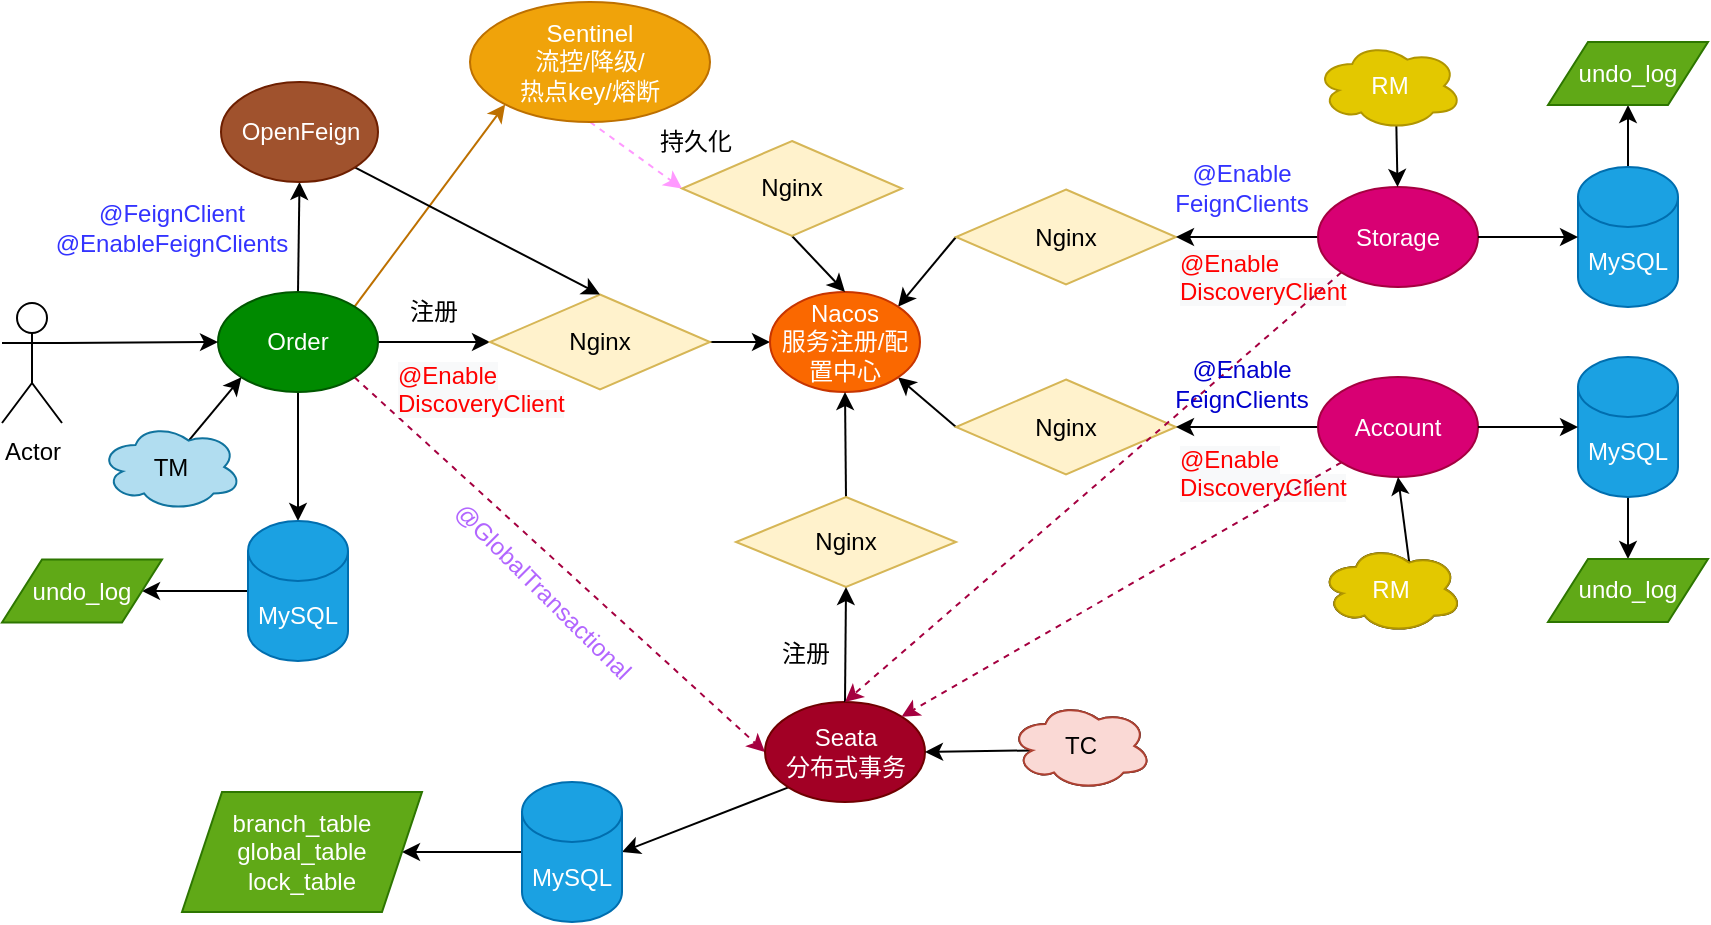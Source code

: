 <mxfile version="14.2.4" type="github">
  <diagram id="8Z3yaV41Db_0L_Wsy8B5" name="第 1 页">
    <mxGraphModel dx="1899" dy="584" grid="1" gridSize="10" guides="1" tooltips="1" connect="1" arrows="1" fold="1" page="1" pageScale="1" pageWidth="827" pageHeight="1169" math="0" shadow="0">
      <root>
        <mxCell id="0" />
        <mxCell id="1" parent="0" />
        <mxCell id="OSRgkUHmAQKlj-GL374N-125" value="&lt;span style=&quot;color: rgb(255 , 0 , 0) ; font-family: &amp;#34;helvetica&amp;#34; ; font-size: 12px ; font-style: normal ; font-weight: 400 ; letter-spacing: normal ; text-align: center ; text-indent: 0px ; text-transform: none ; word-spacing: 0px ; background-color: rgb(248 , 249 , 250) ; display: inline ; float: none&quot;&gt;@Enable&lt;br&gt;DiscoveryClient&lt;/span&gt;" style="text;whiteSpace=wrap;html=1;" vertex="1" parent="1">
          <mxGeometry x="497" y="257" width="100" height="35.5" as="geometry" />
        </mxCell>
        <mxCell id="OSRgkUHmAQKlj-GL374N-124" value="&lt;span style=&quot;color: rgb(255 , 0 , 0) ; font-family: &amp;#34;helvetica&amp;#34; ; font-size: 12px ; font-style: normal ; font-weight: 400 ; letter-spacing: normal ; text-align: center ; text-indent: 0px ; text-transform: none ; word-spacing: 0px ; background-color: rgb(248 , 249 , 250) ; display: inline ; float: none&quot;&gt;@Enable&lt;br&gt;DiscoveryClient&lt;/span&gt;" style="text;whiteSpace=wrap;html=1;" vertex="1" parent="1">
          <mxGeometry x="497" y="354.75" width="100" height="35.5" as="geometry" />
        </mxCell>
        <mxCell id="OSRgkUHmAQKlj-GL374N-20" style="edgeStyle=none;rounded=0;orthogonalLoop=1;jettySize=auto;html=1;exitX=1;exitY=0.5;exitDx=0;exitDy=0;entryX=0;entryY=0.5;entryDx=0;entryDy=0;startArrow=none;startFill=0;" edge="1" parent="1" source="OSRgkUHmAQKlj-GL374N-1" target="OSRgkUHmAQKlj-GL374N-4">
          <mxGeometry relative="1" as="geometry" />
        </mxCell>
        <mxCell id="OSRgkUHmAQKlj-GL374N-31" style="edgeStyle=none;rounded=0;orthogonalLoop=1;jettySize=auto;html=1;exitX=0.5;exitY=1;exitDx=0;exitDy=0;entryX=0.5;entryY=0;entryDx=0;entryDy=0;entryPerimeter=0;startArrow=none;startFill=0;" edge="1" parent="1" source="OSRgkUHmAQKlj-GL374N-1" target="OSRgkUHmAQKlj-GL374N-29">
          <mxGeometry relative="1" as="geometry" />
        </mxCell>
        <mxCell id="OSRgkUHmAQKlj-GL374N-127" style="edgeStyle=none;rounded=0;orthogonalLoop=1;jettySize=auto;html=1;exitX=1;exitY=1;exitDx=0;exitDy=0;entryX=0;entryY=0.5;entryDx=0;entryDy=0;startArrow=none;startFill=0;dashed=1;fillColor=#d80073;strokeColor=#A50040;" edge="1" parent="1" source="OSRgkUHmAQKlj-GL374N-1" target="OSRgkUHmAQKlj-GL374N-32">
          <mxGeometry relative="1" as="geometry" />
        </mxCell>
        <mxCell id="OSRgkUHmAQKlj-GL374N-140" style="edgeStyle=none;rounded=0;orthogonalLoop=1;jettySize=auto;html=1;exitX=1;exitY=0;exitDx=0;exitDy=0;entryX=0;entryY=1;entryDx=0;entryDy=0;startArrow=none;startFill=0;strokeColor=#BD7000;fillColor=#f0a30a;" edge="1" parent="1" source="OSRgkUHmAQKlj-GL374N-1" target="OSRgkUHmAQKlj-GL374N-134">
          <mxGeometry relative="1" as="geometry" />
        </mxCell>
        <mxCell id="OSRgkUHmAQKlj-GL374N-146" style="edgeStyle=none;rounded=0;orthogonalLoop=1;jettySize=auto;html=1;exitX=0.5;exitY=0;exitDx=0;exitDy=0;entryX=0.5;entryY=1;entryDx=0;entryDy=0;startArrow=none;startFill=0;" edge="1" parent="1" source="OSRgkUHmAQKlj-GL374N-1" target="OSRgkUHmAQKlj-GL374N-102">
          <mxGeometry relative="1" as="geometry" />
        </mxCell>
        <mxCell id="OSRgkUHmAQKlj-GL374N-1" value="Order" style="ellipse;whiteSpace=wrap;html=1;fillColor=#008a00;strokeColor=#005700;fontColor=#ffffff;" vertex="1" parent="1">
          <mxGeometry x="18" y="285" width="80" height="50" as="geometry" />
        </mxCell>
        <mxCell id="OSRgkUHmAQKlj-GL374N-21" style="edgeStyle=none;rounded=0;orthogonalLoop=1;jettySize=auto;html=1;exitX=1;exitY=0.5;exitDx=0;exitDy=0;entryX=0;entryY=0.5;entryDx=0;entryDy=0;startArrow=none;startFill=0;" edge="1" parent="1" source="OSRgkUHmAQKlj-GL374N-4" target="OSRgkUHmAQKlj-GL374N-8">
          <mxGeometry relative="1" as="geometry" />
        </mxCell>
        <mxCell id="OSRgkUHmAQKlj-GL374N-4" value="Nginx" style="rhombus;whiteSpace=wrap;html=1;fillColor=#fff2cc;strokeColor=#d6b656;" vertex="1" parent="1">
          <mxGeometry x="154" y="286.25" width="110" height="47.5" as="geometry" />
        </mxCell>
        <mxCell id="OSRgkUHmAQKlj-GL374N-157" style="edgeStyle=none;rounded=0;orthogonalLoop=1;jettySize=auto;html=1;exitX=0;exitY=0.5;exitDx=0;exitDy=0;exitPerimeter=0;entryX=1;entryY=0.5;entryDx=0;entryDy=0;startArrow=none;startFill=0;strokeColor=#000000;" edge="1" parent="1" source="OSRgkUHmAQKlj-GL374N-29" target="OSRgkUHmAQKlj-GL374N-156">
          <mxGeometry relative="1" as="geometry" />
        </mxCell>
        <mxCell id="OSRgkUHmAQKlj-GL374N-29" value="MySQL" style="shape=cylinder3;whiteSpace=wrap;html=1;boundedLbl=1;backgroundOutline=1;size=15;fillColor=#1ba1e2;strokeColor=#006EAF;fontColor=#ffffff;" vertex="1" parent="1">
          <mxGeometry x="33" y="399.5" width="50" height="70" as="geometry" />
        </mxCell>
        <mxCell id="OSRgkUHmAQKlj-GL374N-76" style="edgeStyle=none;rounded=0;orthogonalLoop=1;jettySize=auto;html=1;exitX=0;exitY=0.5;exitDx=0;exitDy=0;entryX=1;entryY=0;entryDx=0;entryDy=0;startArrow=none;startFill=0;" edge="1" parent="1" source="OSRgkUHmAQKlj-GL374N-69" target="OSRgkUHmAQKlj-GL374N-8">
          <mxGeometry relative="1" as="geometry" />
        </mxCell>
        <mxCell id="OSRgkUHmAQKlj-GL374N-77" style="edgeStyle=none;rounded=0;orthogonalLoop=1;jettySize=auto;html=1;exitX=0;exitY=0.5;exitDx=0;exitDy=0;entryX=1;entryY=1;entryDx=0;entryDy=0;startArrow=none;startFill=0;" edge="1" parent="1" source="OSRgkUHmAQKlj-GL374N-73" target="OSRgkUHmAQKlj-GL374N-8">
          <mxGeometry relative="1" as="geometry" />
        </mxCell>
        <mxCell id="OSRgkUHmAQKlj-GL374N-8" value="Nacos&lt;br&gt;服务注册/配置中心" style="ellipse;whiteSpace=wrap;html=1;fillColor=#fa6800;strokeColor=#C73500;fontColor=#ffffff;" vertex="1" parent="1">
          <mxGeometry x="294" y="285" width="75" height="50" as="geometry" />
        </mxCell>
        <mxCell id="OSRgkUHmAQKlj-GL374N-60" style="edgeStyle=none;rounded=0;orthogonalLoop=1;jettySize=auto;html=1;exitX=0.5;exitY=0;exitDx=0;exitDy=0;entryX=0.5;entryY=1;entryDx=0;entryDy=0;startArrow=none;startFill=0;" edge="1" parent="1" source="OSRgkUHmAQKlj-GL374N-59" target="OSRgkUHmAQKlj-GL374N-8">
          <mxGeometry x="277" y="285" as="geometry" />
        </mxCell>
        <mxCell id="OSRgkUHmAQKlj-GL374N-152" style="edgeStyle=none;rounded=0;orthogonalLoop=1;jettySize=auto;html=1;exitX=0;exitY=1;exitDx=0;exitDy=0;entryX=1;entryY=0.5;entryDx=0;entryDy=0;entryPerimeter=0;startArrow=none;startFill=0;" edge="1" parent="1" source="OSRgkUHmAQKlj-GL374N-32" target="OSRgkUHmAQKlj-GL374N-151">
          <mxGeometry relative="1" as="geometry" />
        </mxCell>
        <mxCell id="OSRgkUHmAQKlj-GL374N-32" value="Seata&lt;br&gt;分布式事务" style="ellipse;whiteSpace=wrap;html=1;fillColor=#a20025;strokeColor=#6F0000;fontColor=#ffffff;" vertex="1" parent="1">
          <mxGeometry x="291.5" y="490" width="80" height="50" as="geometry" />
        </mxCell>
        <mxCell id="OSRgkUHmAQKlj-GL374N-59" value="Nginx" style="rhombus;whiteSpace=wrap;html=1;fillColor=#fff2cc;strokeColor=#d6b656;" vertex="1" parent="1">
          <mxGeometry x="277" y="387.5" width="110" height="45" as="geometry" />
        </mxCell>
        <mxCell id="OSRgkUHmAQKlj-GL374N-61" style="edgeStyle=none;rounded=0;orthogonalLoop=1;jettySize=auto;html=1;exitX=0.5;exitY=0;exitDx=0;exitDy=0;entryX=0.5;entryY=1;entryDx=0;entryDy=0;startArrow=none;startFill=0;" edge="1" parent="1" source="OSRgkUHmAQKlj-GL374N-32" target="OSRgkUHmAQKlj-GL374N-59">
          <mxGeometry x="277" y="387.5" as="geometry" />
        </mxCell>
        <mxCell id="OSRgkUHmAQKlj-GL374N-69" value="Nginx" style="rhombus;whiteSpace=wrap;html=1;fillColor=#fff2cc;strokeColor=#d6b656;" vertex="1" parent="1">
          <mxGeometry x="387" y="233.75" width="110" height="47.5" as="geometry" />
        </mxCell>
        <mxCell id="OSRgkUHmAQKlj-GL374N-72" style="edgeStyle=none;rounded=0;orthogonalLoop=1;jettySize=auto;html=1;exitX=0;exitY=0.5;exitDx=0;exitDy=0;entryX=1;entryY=0.5;entryDx=0;entryDy=0;startArrow=none;startFill=0;" edge="1" parent="1" source="OSRgkUHmAQKlj-GL374N-2" target="OSRgkUHmAQKlj-GL374N-69">
          <mxGeometry x="415" y="222.5" as="geometry" />
        </mxCell>
        <mxCell id="OSRgkUHmAQKlj-GL374N-73" value="Nginx" style="rhombus;whiteSpace=wrap;html=1;fillColor=#fff2cc;strokeColor=#d6b656;" vertex="1" parent="1">
          <mxGeometry x="387" y="328.75" width="110" height="47.5" as="geometry" />
        </mxCell>
        <mxCell id="OSRgkUHmAQKlj-GL374N-74" style="edgeStyle=none;rounded=0;orthogonalLoop=1;jettySize=auto;html=1;exitX=0;exitY=0.5;exitDx=0;exitDy=0;entryX=1;entryY=0.5;entryDx=0;entryDy=0;startArrow=none;startFill=0;" edge="1" parent="1" source="OSRgkUHmAQKlj-GL374N-3" target="OSRgkUHmAQKlj-GL374N-73">
          <mxGeometry x="415" y="222.5" as="geometry" />
        </mxCell>
        <mxCell id="OSRgkUHmAQKlj-GL374N-137" style="edgeStyle=none;rounded=0;orthogonalLoop=1;jettySize=auto;html=1;exitX=0;exitY=1;exitDx=0;exitDy=0;entryX=0.5;entryY=0;entryDx=0;entryDy=0;dashed=1;startArrow=none;startFill=0;fillColor=#d80073;strokeColor=#A50040;" edge="1" parent="1" source="OSRgkUHmAQKlj-GL374N-2" target="OSRgkUHmAQKlj-GL374N-32">
          <mxGeometry relative="1" as="geometry" />
        </mxCell>
        <mxCell id="OSRgkUHmAQKlj-GL374N-2" value="Storage" style="ellipse;whiteSpace=wrap;html=1;fillColor=#d80073;strokeColor=#A50040;fontColor=#ffffff;" vertex="1" parent="1">
          <mxGeometry x="568" y="232.5" width="80" height="50" as="geometry" />
        </mxCell>
        <mxCell id="OSRgkUHmAQKlj-GL374N-136" style="edgeStyle=none;rounded=0;orthogonalLoop=1;jettySize=auto;html=1;exitX=0;exitY=1;exitDx=0;exitDy=0;entryX=1;entryY=0;entryDx=0;entryDy=0;dashed=1;startArrow=none;startFill=0;fillColor=#d80073;strokeColor=#A50040;" edge="1" parent="1" source="OSRgkUHmAQKlj-GL374N-3" target="OSRgkUHmAQKlj-GL374N-32">
          <mxGeometry relative="1" as="geometry" />
        </mxCell>
        <mxCell id="OSRgkUHmAQKlj-GL374N-3" value="Account" style="ellipse;whiteSpace=wrap;html=1;fillColor=#d80073;strokeColor=#A50040;fontColor=#ffffff;" vertex="1" parent="1">
          <mxGeometry x="568" y="327.5" width="80" height="50" as="geometry" />
        </mxCell>
        <mxCell id="OSRgkUHmAQKlj-GL374N-161" style="edgeStyle=none;rounded=0;orthogonalLoop=1;jettySize=auto;html=1;exitX=0.5;exitY=1;exitDx=0;exitDy=0;exitPerimeter=0;entryX=0.5;entryY=0;entryDx=0;entryDy=0;startArrow=none;startFill=0;strokeColor=#000000;" edge="1" parent="1" source="OSRgkUHmAQKlj-GL374N-24" target="OSRgkUHmAQKlj-GL374N-160">
          <mxGeometry relative="1" as="geometry" />
        </mxCell>
        <mxCell id="OSRgkUHmAQKlj-GL374N-24" value="MySQL" style="shape=cylinder3;whiteSpace=wrap;html=1;boundedLbl=1;backgroundOutline=1;size=15;fillColor=#1ba1e2;strokeColor=#006EAF;fontColor=#ffffff;" vertex="1" parent="1">
          <mxGeometry x="698" y="317.5" width="50" height="70" as="geometry" />
        </mxCell>
        <mxCell id="OSRgkUHmAQKlj-GL374N-51" style="edgeStyle=none;rounded=0;orthogonalLoop=1;jettySize=auto;html=1;exitX=1;exitY=0.5;exitDx=0;exitDy=0;entryX=0;entryY=0.5;entryDx=0;entryDy=0;entryPerimeter=0;startArrow=none;startFill=0;" edge="1" parent="1" source="OSRgkUHmAQKlj-GL374N-3" target="OSRgkUHmAQKlj-GL374N-24">
          <mxGeometry x="568" y="222.5" as="geometry" />
        </mxCell>
        <mxCell id="OSRgkUHmAQKlj-GL374N-159" style="edgeStyle=none;rounded=0;orthogonalLoop=1;jettySize=auto;html=1;exitX=0.5;exitY=0;exitDx=0;exitDy=0;exitPerimeter=0;entryX=0.5;entryY=1;entryDx=0;entryDy=0;startArrow=none;startFill=0;strokeColor=#000000;" edge="1" parent="1" source="OSRgkUHmAQKlj-GL374N-27" target="OSRgkUHmAQKlj-GL374N-158">
          <mxGeometry relative="1" as="geometry" />
        </mxCell>
        <mxCell id="OSRgkUHmAQKlj-GL374N-27" value="MySQL" style="shape=cylinder3;whiteSpace=wrap;html=1;boundedLbl=1;backgroundOutline=1;size=15;fillColor=#1ba1e2;strokeColor=#006EAF;fontColor=#ffffff;" vertex="1" parent="1">
          <mxGeometry x="698" y="222.5" width="50" height="70" as="geometry" />
        </mxCell>
        <mxCell id="OSRgkUHmAQKlj-GL374N-50" style="edgeStyle=none;rounded=0;orthogonalLoop=1;jettySize=auto;html=1;exitX=1;exitY=0.5;exitDx=0;exitDy=0;entryX=0;entryY=0.5;entryDx=0;entryDy=0;entryPerimeter=0;startArrow=none;startFill=0;" edge="1" parent="1" source="OSRgkUHmAQKlj-GL374N-2" target="OSRgkUHmAQKlj-GL374N-27">
          <mxGeometry x="568" y="222.5" as="geometry" />
        </mxCell>
        <mxCell id="OSRgkUHmAQKlj-GL374N-49" style="edgeStyle=none;rounded=0;orthogonalLoop=1;jettySize=auto;html=1;exitX=1;exitY=0;exitDx=0;exitDy=45;exitPerimeter=0;startArrow=none;startFill=0;" edge="1" parent="1" source="OSRgkUHmAQKlj-GL374N-27" target="OSRgkUHmAQKlj-GL374N-27">
          <mxGeometry x="568" y="222.5" as="geometry" />
        </mxCell>
        <mxCell id="OSRgkUHmAQKlj-GL374N-91" style="edgeStyle=none;rounded=0;orthogonalLoop=1;jettySize=auto;html=1;exitX=0.16;exitY=0.55;exitDx=0;exitDy=0;exitPerimeter=0;entryX=1;entryY=0.5;entryDx=0;entryDy=0;startArrow=none;startFill=0;" edge="1" parent="1" source="OSRgkUHmAQKlj-GL374N-89" target="OSRgkUHmAQKlj-GL374N-32">
          <mxGeometry relative="1" as="geometry" />
        </mxCell>
        <mxCell id="OSRgkUHmAQKlj-GL374N-89" value="TC" style="ellipse;shape=cloud;whiteSpace=wrap;html=1;" vertex="1" parent="1">
          <mxGeometry x="414" y="490" width="71" height="44" as="geometry" />
        </mxCell>
        <mxCell id="OSRgkUHmAQKlj-GL374N-97" style="edgeStyle=none;rounded=0;orthogonalLoop=1;jettySize=auto;html=1;exitX=0.625;exitY=0.2;exitDx=0;exitDy=0;exitPerimeter=0;entryX=0.5;entryY=1;entryDx=0;entryDy=0;startArrow=none;startFill=0;" edge="1" parent="1" source="OSRgkUHmAQKlj-GL374N-93" target="OSRgkUHmAQKlj-GL374N-3">
          <mxGeometry relative="1" as="geometry" />
        </mxCell>
        <mxCell id="OSRgkUHmAQKlj-GL374N-93" value="RM" style="ellipse;shape=cloud;whiteSpace=wrap;html=1;" vertex="1" parent="1">
          <mxGeometry x="569.25" y="411.5" width="71" height="44" as="geometry" />
        </mxCell>
        <mxCell id="OSRgkUHmAQKlj-GL374N-95" style="edgeStyle=none;rounded=0;orthogonalLoop=1;jettySize=auto;html=1;exitX=0.55;exitY=0.95;exitDx=0;exitDy=0;exitPerimeter=0;startArrow=none;startFill=0;" edge="1" parent="1" source="OSRgkUHmAQKlj-GL374N-94" target="OSRgkUHmAQKlj-GL374N-2">
          <mxGeometry relative="1" as="geometry" />
        </mxCell>
        <mxCell id="OSRgkUHmAQKlj-GL374N-94" value="RM" style="ellipse;shape=cloud;whiteSpace=wrap;html=1;fillColor=#e3c800;strokeColor=#B09500;fontColor=#ffffff;" vertex="1" parent="1">
          <mxGeometry x="566.75" y="160" width="73.5" height="44" as="geometry" />
        </mxCell>
        <mxCell id="OSRgkUHmAQKlj-GL374N-122" style="edgeStyle=none;rounded=0;orthogonalLoop=1;jettySize=auto;html=1;exitX=0.625;exitY=0.2;exitDx=0;exitDy=0;exitPerimeter=0;entryX=0;entryY=1;entryDx=0;entryDy=0;startArrow=none;startFill=0;" edge="1" parent="1" source="OSRgkUHmAQKlj-GL374N-98" target="OSRgkUHmAQKlj-GL374N-1">
          <mxGeometry relative="1" as="geometry" />
        </mxCell>
        <mxCell id="OSRgkUHmAQKlj-GL374N-98" value="TM" style="ellipse;shape=cloud;whiteSpace=wrap;html=1;fillColor=#b1ddf0;strokeColor=#10739e;" vertex="1" parent="1">
          <mxGeometry x="-41" y="350.5" width="71" height="44" as="geometry" />
        </mxCell>
        <mxCell id="OSRgkUHmAQKlj-GL374N-99" value="TC" style="ellipse;shape=cloud;whiteSpace=wrap;html=1;fillColor=#fad9d5;strokeColor=#ae4132;" vertex="1" parent="1">
          <mxGeometry x="414" y="490" width="71" height="44" as="geometry" />
        </mxCell>
        <mxCell id="OSRgkUHmAQKlj-GL374N-100" value="RM" style="ellipse;shape=cloud;whiteSpace=wrap;html=1;fillColor=#e3c800;strokeColor=#B09500;fontColor=#ffffff;" vertex="1" parent="1">
          <mxGeometry x="569.25" y="411.5" width="71" height="44" as="geometry" />
        </mxCell>
        <mxCell id="OSRgkUHmAQKlj-GL374N-117" style="edgeStyle=none;rounded=0;orthogonalLoop=1;jettySize=auto;html=1;exitX=1;exitY=1;exitDx=0;exitDy=0;entryX=0.5;entryY=0;entryDx=0;entryDy=0;startArrow=none;startFill=0;" edge="1" parent="1" source="OSRgkUHmAQKlj-GL374N-102" target="OSRgkUHmAQKlj-GL374N-4">
          <mxGeometry relative="1" as="geometry" />
        </mxCell>
        <mxCell id="OSRgkUHmAQKlj-GL374N-102" value="OpenFeign" style="ellipse;whiteSpace=wrap;html=1;fillColor=#a0522d;strokeColor=#6D1F00;fontColor=#ffffff;" vertex="1" parent="1">
          <mxGeometry x="19.5" y="180" width="78.5" height="50" as="geometry" />
        </mxCell>
        <mxCell id="OSRgkUHmAQKlj-GL374N-106" value="注册" style="text;html=1;strokeColor=none;fillColor=none;align=center;verticalAlign=middle;whiteSpace=wrap;rounded=0;" vertex="1" parent="1">
          <mxGeometry x="105.5" y="285" width="40" height="20" as="geometry" />
        </mxCell>
        <mxCell id="OSRgkUHmAQKlj-GL374N-108" value="注册" style="text;html=1;strokeColor=none;fillColor=none;align=center;verticalAlign=middle;whiteSpace=wrap;rounded=0;" vertex="1" parent="1">
          <mxGeometry x="291.5" y="455.5" width="40" height="20" as="geometry" />
        </mxCell>
        <mxCell id="OSRgkUHmAQKlj-GL374N-119" style="edgeStyle=none;rounded=0;orthogonalLoop=1;jettySize=auto;html=1;exitX=1;exitY=0.333;exitDx=0;exitDy=0;exitPerimeter=0;entryX=0;entryY=0.5;entryDx=0;entryDy=0;startArrow=none;startFill=0;" edge="1" parent="1" source="OSRgkUHmAQKlj-GL374N-114" target="OSRgkUHmAQKlj-GL374N-1">
          <mxGeometry relative="1" as="geometry" />
        </mxCell>
        <mxCell id="OSRgkUHmAQKlj-GL374N-114" value="Actor" style="shape=umlActor;verticalLabelPosition=bottom;verticalAlign=top;html=1;outlineConnect=0;labelPosition=center;align=center;" vertex="1" parent="1">
          <mxGeometry x="-90" y="290.5" width="30" height="60" as="geometry" />
        </mxCell>
        <mxCell id="OSRgkUHmAQKlj-GL374N-118" value="&lt;font color=&quot;#3333ff&quot;&gt;@FeignClient&lt;br&gt;@EnableFeignClients&lt;/font&gt;&lt;font color=&quot;#ff0000&quot;&gt;&lt;br&gt;&lt;/font&gt;" style="text;html=1;strokeColor=none;fillColor=none;align=center;verticalAlign=middle;whiteSpace=wrap;rounded=0;" vertex="1" parent="1">
          <mxGeometry x="-25.5" y="242.5" width="40" height="20" as="geometry" />
        </mxCell>
        <mxCell id="OSRgkUHmAQKlj-GL374N-126" value="&lt;span style=&quot;color: rgb(255 , 0 , 0) ; font-family: &amp;#34;helvetica&amp;#34; ; font-size: 12px ; font-style: normal ; font-weight: 400 ; letter-spacing: normal ; text-align: center ; text-indent: 0px ; text-transform: none ; word-spacing: 0px ; background-color: rgb(248 , 249 , 250) ; display: inline ; float: none&quot;&gt;@Enable&lt;br&gt;DiscoveryClient&lt;/span&gt;" style="text;whiteSpace=wrap;html=1;" vertex="1" parent="1">
          <mxGeometry x="105.5" y="313.25" width="100" height="35.5" as="geometry" />
        </mxCell>
        <mxCell id="OSRgkUHmAQKlj-GL374N-128" value="&lt;font face=&quot;helvetica&quot; color=&quot;#b266ff&quot;&gt;@GlobalTransactional&lt;/font&gt;" style="text;whiteSpace=wrap;html=1;rotation=45;" vertex="1" parent="1">
          <mxGeometry x="120" y="411.5" width="100" height="35.5" as="geometry" />
        </mxCell>
        <mxCell id="OSRgkUHmAQKlj-GL374N-130" value="&lt;font color=&quot;#3333ff&quot;&gt;@Enable&lt;br&gt;FeignClients&lt;/font&gt;" style="text;html=1;strokeColor=none;fillColor=none;align=center;verticalAlign=middle;whiteSpace=wrap;rounded=0;" vertex="1" parent="1">
          <mxGeometry x="510" y="222.5" width="40" height="20" as="geometry" />
        </mxCell>
        <mxCell id="OSRgkUHmAQKlj-GL374N-132" value="&lt;font color=&quot;#0000cc&quot;&gt;@Enable&lt;br&gt;FeignClients&lt;/font&gt;" style="text;html=1;strokeColor=none;fillColor=none;align=center;verticalAlign=middle;whiteSpace=wrap;rounded=0;" vertex="1" parent="1">
          <mxGeometry x="510" y="321" width="40" height="20" as="geometry" />
        </mxCell>
        <mxCell id="OSRgkUHmAQKlj-GL374N-149" style="edgeStyle=none;rounded=0;orthogonalLoop=1;jettySize=auto;html=1;exitX=0.5;exitY=1;exitDx=0;exitDy=0;entryX=0;entryY=0.5;entryDx=0;entryDy=0;startArrow=none;startFill=0;strokeColor=#FF99FF;dashed=1;" edge="1" parent="1" source="OSRgkUHmAQKlj-GL374N-134" target="OSRgkUHmAQKlj-GL374N-143">
          <mxGeometry relative="1" as="geometry" />
        </mxCell>
        <mxCell id="OSRgkUHmAQKlj-GL374N-134" value="Sentinel&lt;br&gt;流控/降级/&lt;br&gt;热点key/熔断" style="ellipse;whiteSpace=wrap;html=1;fillColor=#f0a30a;strokeColor=#BD7000;fontColor=#ffffff;" vertex="1" parent="1">
          <mxGeometry x="144" y="140" width="120" height="60" as="geometry" />
        </mxCell>
        <mxCell id="OSRgkUHmAQKlj-GL374N-148" style="edgeStyle=none;rounded=0;orthogonalLoop=1;jettySize=auto;html=1;exitX=0.5;exitY=1;exitDx=0;exitDy=0;entryX=0.5;entryY=0;entryDx=0;entryDy=0;startArrow=none;startFill=0;strokeColor=#000000;" edge="1" parent="1" source="OSRgkUHmAQKlj-GL374N-143" target="OSRgkUHmAQKlj-GL374N-8">
          <mxGeometry relative="1" as="geometry" />
        </mxCell>
        <mxCell id="OSRgkUHmAQKlj-GL374N-143" value="Nginx" style="rhombus;whiteSpace=wrap;html=1;fillColor=#fff2cc;strokeColor=#d6b656;" vertex="1" parent="1">
          <mxGeometry x="250" y="209.5" width="110" height="47.5" as="geometry" />
        </mxCell>
        <mxCell id="OSRgkUHmAQKlj-GL374N-150" value="持久化" style="text;html=1;strokeColor=none;fillColor=none;align=center;verticalAlign=middle;whiteSpace=wrap;rounded=0;" vertex="1" parent="1">
          <mxGeometry x="237" y="200" width="40" height="20" as="geometry" />
        </mxCell>
        <mxCell id="OSRgkUHmAQKlj-GL374N-155" style="edgeStyle=none;rounded=0;orthogonalLoop=1;jettySize=auto;html=1;exitX=0;exitY=0.5;exitDx=0;exitDy=0;exitPerimeter=0;entryX=1;entryY=0.5;entryDx=0;entryDy=0;startArrow=none;startFill=0;strokeColor=#000000;" edge="1" parent="1" source="OSRgkUHmAQKlj-GL374N-151" target="OSRgkUHmAQKlj-GL374N-154">
          <mxGeometry relative="1" as="geometry" />
        </mxCell>
        <mxCell id="OSRgkUHmAQKlj-GL374N-151" value="MySQL" style="shape=cylinder3;whiteSpace=wrap;html=1;boundedLbl=1;backgroundOutline=1;size=15;fillColor=#1ba1e2;strokeColor=#006EAF;fontColor=#ffffff;" vertex="1" parent="1">
          <mxGeometry x="170" y="530" width="50" height="70" as="geometry" />
        </mxCell>
        <mxCell id="OSRgkUHmAQKlj-GL374N-154" value="branch_table&lt;br&gt;global_table&lt;br&gt;lock_table" style="shape=parallelogram;perimeter=parallelogramPerimeter;whiteSpace=wrap;html=1;fixedSize=1;fillColor=#60a917;strokeColor=#2D7600;fontColor=#ffffff;" vertex="1" parent="1">
          <mxGeometry y="535" width="120" height="60" as="geometry" />
        </mxCell>
        <mxCell id="OSRgkUHmAQKlj-GL374N-156" value="undo_log" style="shape=parallelogram;perimeter=parallelogramPerimeter;whiteSpace=wrap;html=1;fixedSize=1;fillColor=#60a917;strokeColor=#2D7600;fontColor=#ffffff;" vertex="1" parent="1">
          <mxGeometry x="-90" y="418.75" width="80" height="31.5" as="geometry" />
        </mxCell>
        <mxCell id="OSRgkUHmAQKlj-GL374N-158" value="undo_log" style="shape=parallelogram;perimeter=parallelogramPerimeter;whiteSpace=wrap;html=1;fixedSize=1;fillColor=#60a917;strokeColor=#2D7600;fontColor=#ffffff;" vertex="1" parent="1">
          <mxGeometry x="683" y="160" width="80" height="31.5" as="geometry" />
        </mxCell>
        <mxCell id="OSRgkUHmAQKlj-GL374N-160" value="undo_log" style="shape=parallelogram;perimeter=parallelogramPerimeter;whiteSpace=wrap;html=1;fixedSize=1;fillColor=#60a917;strokeColor=#2D7600;fontColor=#ffffff;" vertex="1" parent="1">
          <mxGeometry x="683" y="418.5" width="80" height="31.5" as="geometry" />
        </mxCell>
      </root>
    </mxGraphModel>
  </diagram>
</mxfile>
